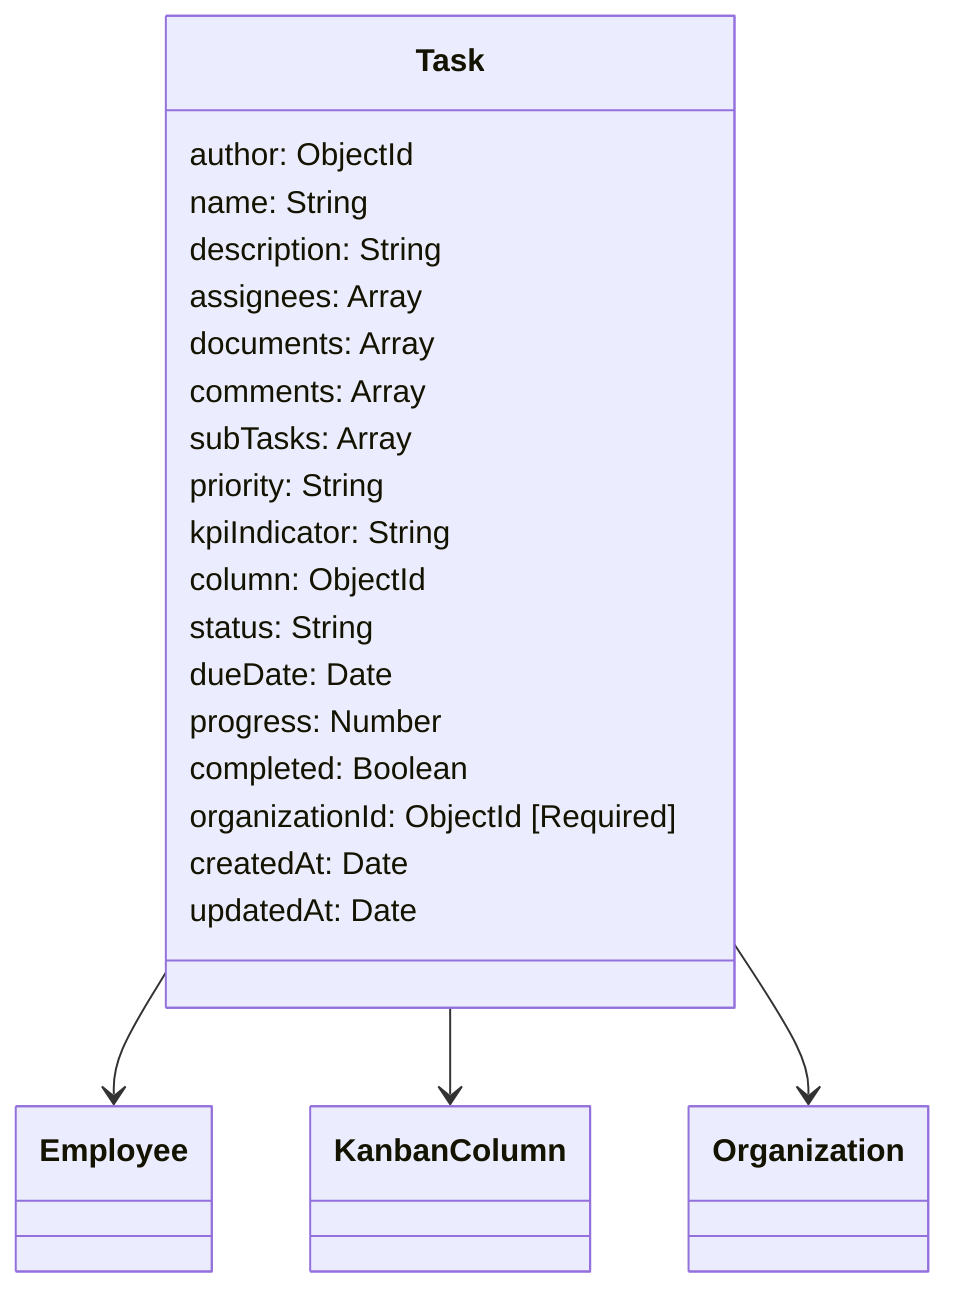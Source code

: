 classDiagram
  class Task {
    author: ObjectId
    name: String
    description: String
    assignees: Array
    documents: Array
    comments: Array
    subTasks: Array
    priority: String
    kpiIndicator: String
    column: ObjectId
    status: String
    dueDate: Date
    progress: Number
    completed: Boolean
    organizationId: ObjectId [Required]
    createdAt: Date
    updatedAt: Date
  }

  Task --> Employee
  Task --> KanbanColumn
  Task --> Organization
